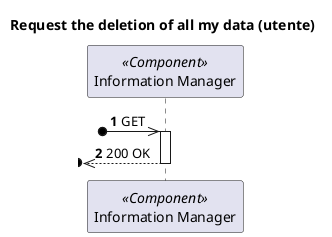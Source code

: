 @startuml
'https://plantuml.com/sequence-diagram

autonumber
skinparam packageStyle rect

title Request the deletion of all my data (utente)

participant "Information Manager" as MD <<Component>>

?o->> MD : GET

activate MD
?o<<--MD : 200 OK

deactivate MD


@enduml
